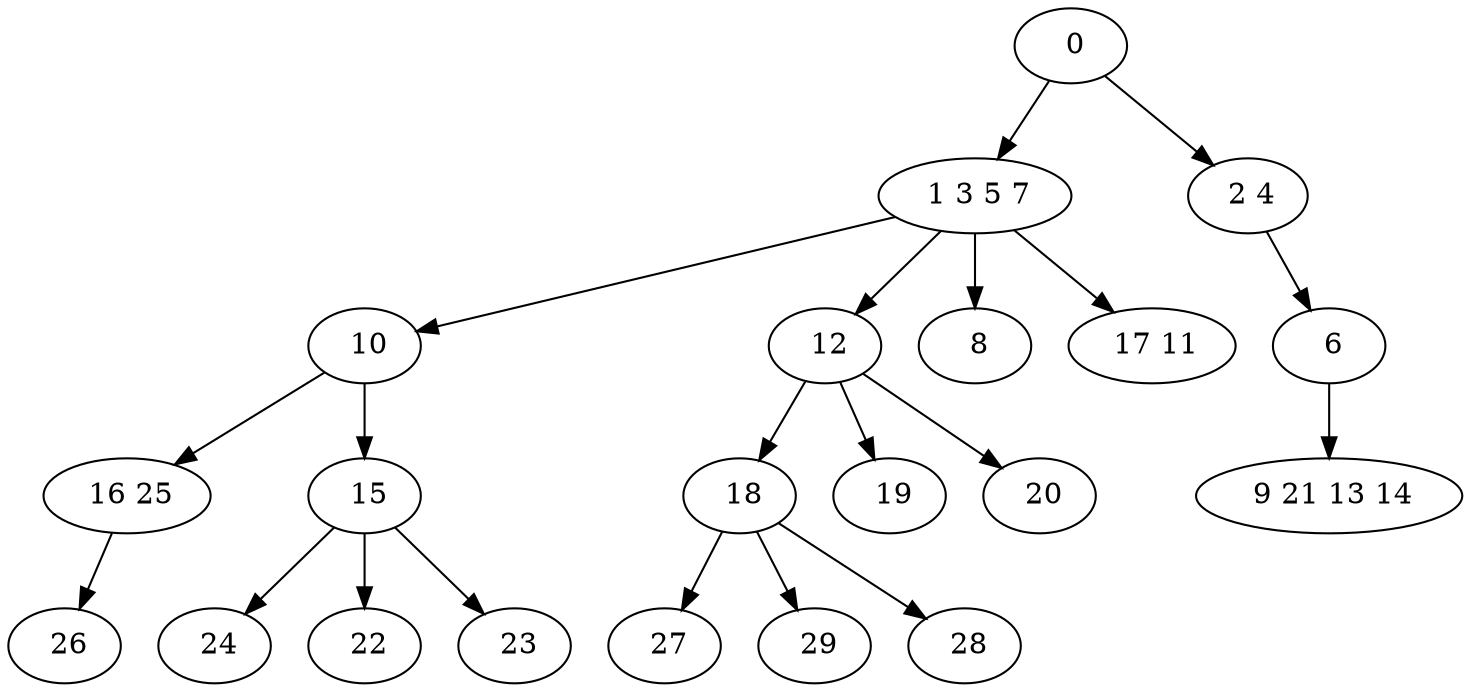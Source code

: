 digraph mytree {
" 0" -> " 1 3 5 7";
" 0" -> " 2 4";
" 1 3 5 7" -> " 10";
" 1 3 5 7" -> " 12";
" 1 3 5 7" -> " 8";
" 1 3 5 7" -> " 17 11";
" 2 4" -> " 6";
" 16 25" -> " 26";
" 6" -> " 9 21 13 14";
" 9 21 13 14";
" 10" -> " 16 25";
" 10" -> " 15";
" 15" -> " 24";
" 15" -> " 22";
" 15" -> " 23";
" 24";
" 12" -> " 18";
" 12" -> " 19";
" 12" -> " 20";
" 18" -> " 27";
" 18" -> " 29";
" 18" -> " 28";
" 19";
" 20";
" 22";
" 23";
" 27";
" 29";
" 26";
" 8";
" 17 11";
" 28";
}
